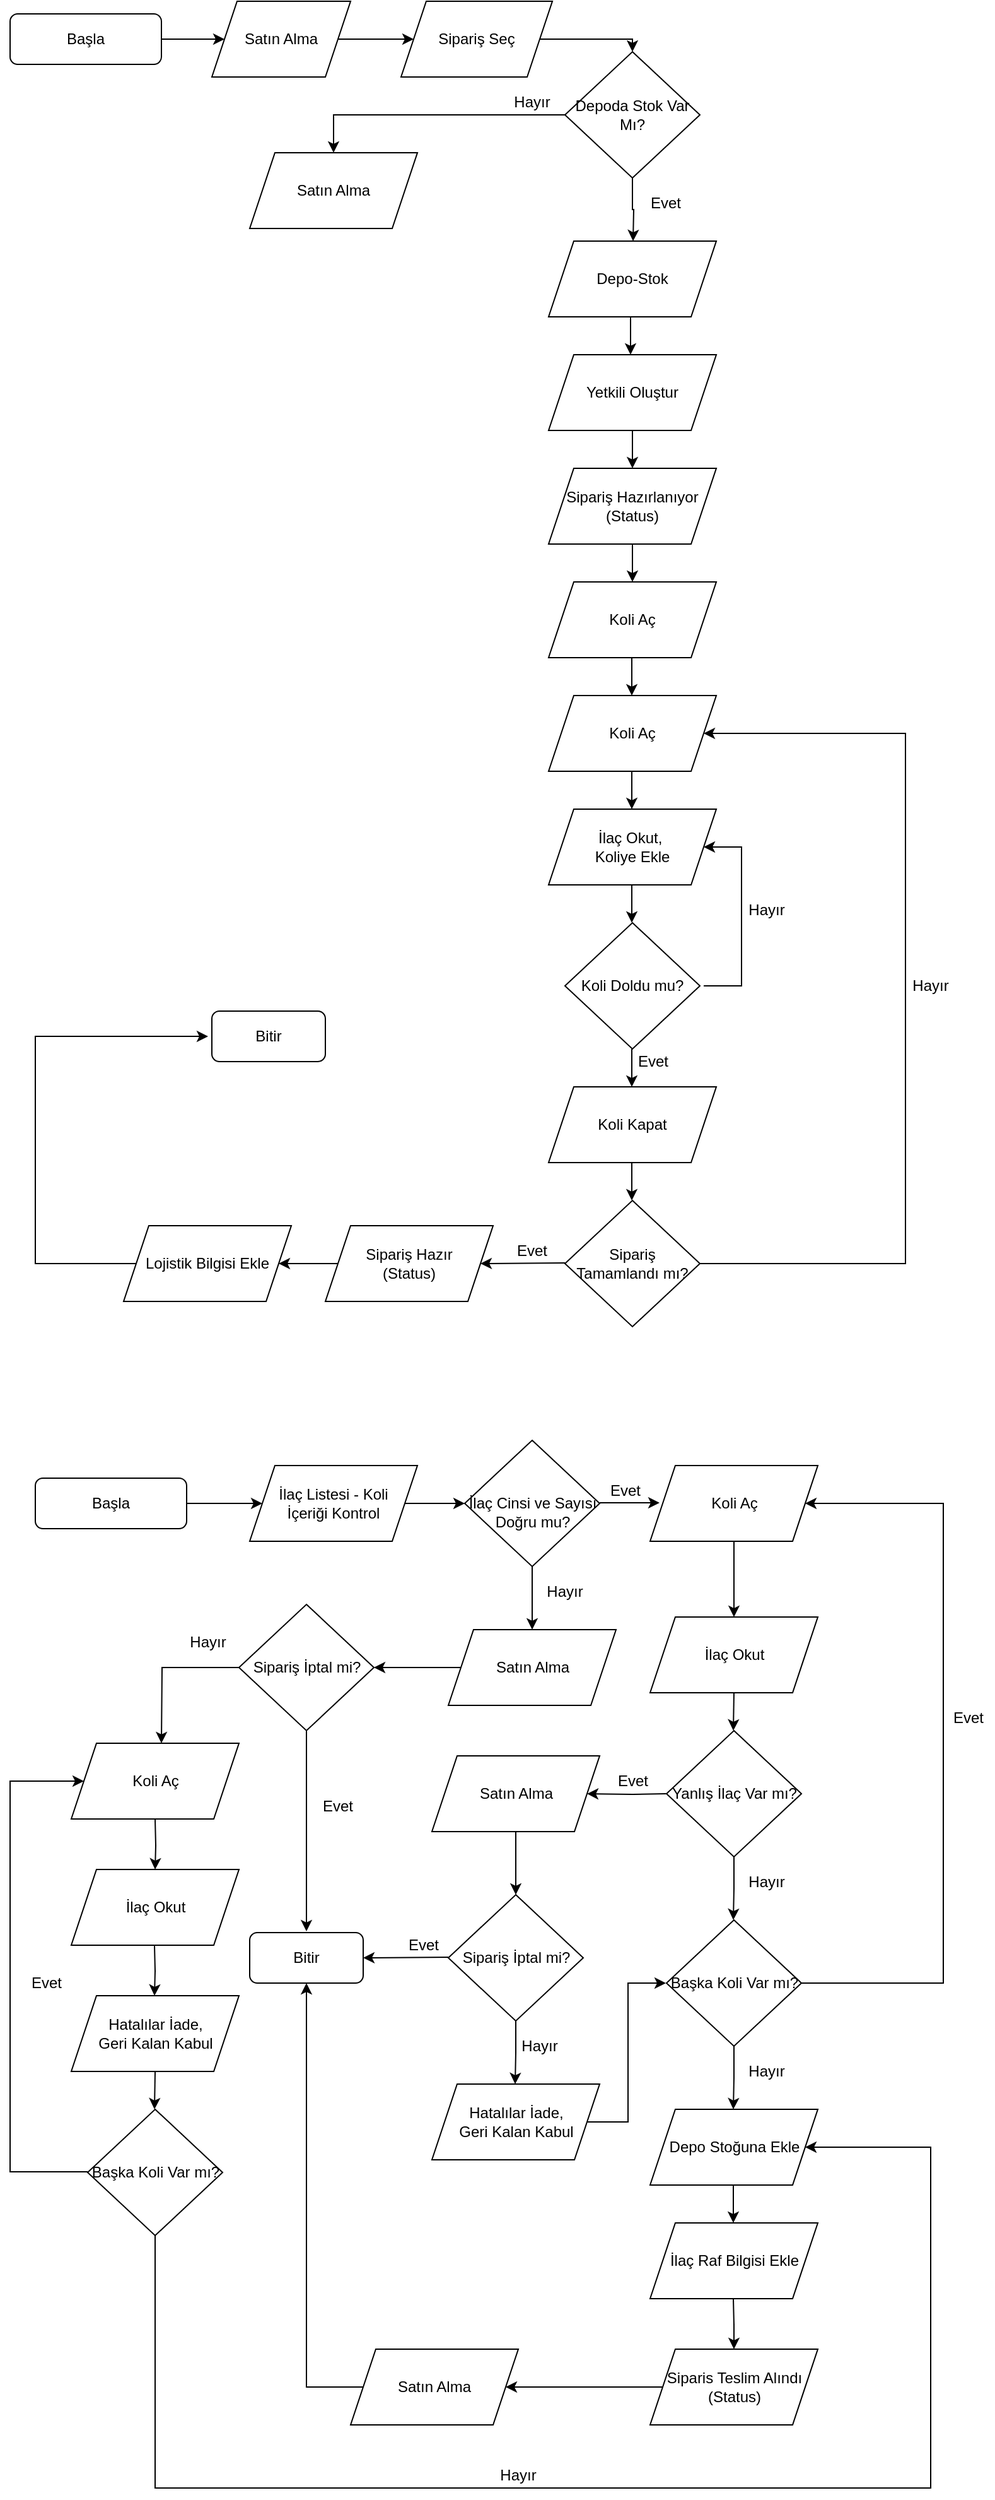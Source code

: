 <mxfile version="13.9.2" type="github">
  <diagram id="C5RBs43oDa-KdzZeNtuy" name="Page-1">
    <mxGraphModel dx="1038" dy="580" grid="1" gridSize="10" guides="1" tooltips="1" connect="1" arrows="1" fold="1" page="1" pageScale="1" pageWidth="827" pageHeight="1169" math="0" shadow="0">
      <root>
        <mxCell id="WIyWlLk6GJQsqaUBKTNV-0" />
        <mxCell id="WIyWlLk6GJQsqaUBKTNV-1" parent="WIyWlLk6GJQsqaUBKTNV-0" />
        <mxCell id="t-u_EsN-zB867bTSoadE-10" style="edgeStyle=orthogonalEdgeStyle;rounded=0;orthogonalLoop=1;jettySize=auto;html=1;entryX=0;entryY=0.5;entryDx=0;entryDy=0;" edge="1" parent="WIyWlLk6GJQsqaUBKTNV-1" target="t-u_EsN-zB867bTSoadE-13">
          <mxGeometry relative="1" as="geometry">
            <Array as="points">
              <mxPoint x="860" y="520" />
              <mxPoint x="860" y="380" />
            </Array>
            <mxPoint x="826.5" y="520" as="sourcePoint" />
          </mxGeometry>
        </mxCell>
        <mxCell id="t-u_EsN-zB867bTSoadE-12" style="edgeStyle=orthogonalEdgeStyle;rounded=0;orthogonalLoop=1;jettySize=auto;html=1;entryX=0.5;entryY=0;entryDx=0;entryDy=0;" edge="1" parent="WIyWlLk6GJQsqaUBKTNV-1" source="t-u_EsN-zB867bTSoadE-13">
          <mxGeometry relative="1" as="geometry">
            <mxPoint x="947" y="490" as="targetPoint" />
          </mxGeometry>
        </mxCell>
        <mxCell id="t-u_EsN-zB867bTSoadE-37" value="Başla" style="rounded=1;whiteSpace=wrap;html=1;fontSize=12;glass=0;strokeWidth=1;shadow=0;" vertex="1" parent="WIyWlLk6GJQsqaUBKTNV-1">
          <mxGeometry x="20" y="30" width="120" height="40" as="geometry" />
        </mxCell>
        <mxCell id="t-u_EsN-zB867bTSoadE-38" style="edgeStyle=orthogonalEdgeStyle;rounded=0;orthogonalLoop=1;jettySize=auto;html=1;exitX=1;exitY=0.5;exitDx=0;exitDy=0;entryX=0;entryY=0.5;entryDx=0;entryDy=0;" edge="1" parent="WIyWlLk6GJQsqaUBKTNV-1" source="t-u_EsN-zB867bTSoadE-37" target="t-u_EsN-zB867bTSoadE-39">
          <mxGeometry relative="1" as="geometry">
            <mxPoint x="170" y="50" as="sourcePoint" />
            <mxPoint x="170" y="60" as="targetPoint" />
            <Array as="points" />
          </mxGeometry>
        </mxCell>
        <mxCell id="t-u_EsN-zB867bTSoadE-39" value="Satın Alma" style="shape=parallelogram;perimeter=parallelogramPerimeter;whiteSpace=wrap;html=1;fixedSize=1;" vertex="1" parent="WIyWlLk6GJQsqaUBKTNV-1">
          <mxGeometry x="180" y="20" width="110" height="60" as="geometry" />
        </mxCell>
        <mxCell id="t-u_EsN-zB867bTSoadE-41" style="edgeStyle=orthogonalEdgeStyle;rounded=0;orthogonalLoop=1;jettySize=auto;html=1;entryX=0;entryY=0.5;entryDx=0;entryDy=0;exitX=1;exitY=0.5;exitDx=0;exitDy=0;" edge="1" parent="WIyWlLk6GJQsqaUBKTNV-1" target="t-u_EsN-zB867bTSoadE-42" source="t-u_EsN-zB867bTSoadE-39">
          <mxGeometry relative="1" as="geometry">
            <mxPoint x="336.5" y="50" as="targetPoint" />
            <mxPoint x="320" y="50" as="sourcePoint" />
          </mxGeometry>
        </mxCell>
        <mxCell id="t-u_EsN-zB867bTSoadE-42" value="Sipariş Seç" style="shape=parallelogram;perimeter=parallelogramPerimeter;whiteSpace=wrap;html=1;fixedSize=1;" vertex="1" parent="WIyWlLk6GJQsqaUBKTNV-1">
          <mxGeometry x="330" y="20" width="120" height="60" as="geometry" />
        </mxCell>
        <mxCell id="t-u_EsN-zB867bTSoadE-43" value="Depoda Stok Var Mı?" style="rhombus;whiteSpace=wrap;html=1;" vertex="1" parent="WIyWlLk6GJQsqaUBKTNV-1">
          <mxGeometry x="460" y="60" width="107" height="100" as="geometry" />
        </mxCell>
        <mxCell id="t-u_EsN-zB867bTSoadE-44" style="edgeStyle=orthogonalEdgeStyle;rounded=0;orthogonalLoop=1;jettySize=auto;html=1;exitX=1;exitY=0.5;exitDx=0;exitDy=0;entryX=0.5;entryY=0;entryDx=0;entryDy=0;" edge="1" parent="WIyWlLk6GJQsqaUBKTNV-1" source="t-u_EsN-zB867bTSoadE-42" target="t-u_EsN-zB867bTSoadE-43">
          <mxGeometry relative="1" as="geometry">
            <mxPoint x="480" y="49.5" as="sourcePoint" />
            <mxPoint x="556" y="49.5" as="targetPoint" />
            <Array as="points">
              <mxPoint x="514" y="50" />
            </Array>
          </mxGeometry>
        </mxCell>
        <mxCell id="t-u_EsN-zB867bTSoadE-45" style="edgeStyle=orthogonalEdgeStyle;rounded=0;orthogonalLoop=1;jettySize=auto;html=1;exitX=0.5;exitY=1;exitDx=0;exitDy=0;" edge="1" parent="WIyWlLk6GJQsqaUBKTNV-1" source="t-u_EsN-zB867bTSoadE-43">
          <mxGeometry relative="1" as="geometry">
            <mxPoint x="510" y="200" as="sourcePoint" />
            <mxPoint x="514" y="210" as="targetPoint" />
          </mxGeometry>
        </mxCell>
        <mxCell id="t-u_EsN-zB867bTSoadE-46" value="Evet" style="text;html=1;strokeColor=none;fillColor=none;align=center;verticalAlign=middle;whiteSpace=wrap;rounded=0;" vertex="1" parent="WIyWlLk6GJQsqaUBKTNV-1">
          <mxGeometry x="520" y="170" width="40" height="20" as="geometry" />
        </mxCell>
        <mxCell id="t-u_EsN-zB867bTSoadE-47" value="Depo-Stok" style="shape=parallelogram;perimeter=parallelogramPerimeter;whiteSpace=wrap;html=1;fixedSize=1;" vertex="1" parent="WIyWlLk6GJQsqaUBKTNV-1">
          <mxGeometry x="447" y="210" width="133" height="60" as="geometry" />
        </mxCell>
        <mxCell id="t-u_EsN-zB867bTSoadE-49" value="Yetkili Oluştur" style="shape=parallelogram;perimeter=parallelogramPerimeter;whiteSpace=wrap;html=1;fixedSize=1;" vertex="1" parent="WIyWlLk6GJQsqaUBKTNV-1">
          <mxGeometry x="447" y="300" width="133" height="60" as="geometry" />
        </mxCell>
        <mxCell id="t-u_EsN-zB867bTSoadE-50" style="edgeStyle=orthogonalEdgeStyle;rounded=0;orthogonalLoop=1;jettySize=auto;html=1;exitX=0.5;exitY=1;exitDx=0;exitDy=0;" edge="1" parent="WIyWlLk6GJQsqaUBKTNV-1" source="t-u_EsN-zB867bTSoadE-47">
          <mxGeometry relative="1" as="geometry">
            <mxPoint x="600" y="290" as="sourcePoint" />
            <mxPoint x="512" y="300" as="targetPoint" />
          </mxGeometry>
        </mxCell>
        <mxCell id="t-u_EsN-zB867bTSoadE-54" style="edgeStyle=orthogonalEdgeStyle;rounded=0;orthogonalLoop=1;jettySize=auto;html=1;entryX=0.5;entryY=0;entryDx=0;entryDy=0;" edge="1" parent="WIyWlLk6GJQsqaUBKTNV-1" target="t-u_EsN-zB867bTSoadE-55">
          <mxGeometry relative="1" as="geometry">
            <mxPoint x="507" y="360" as="sourcePoint" />
          </mxGeometry>
        </mxCell>
        <mxCell id="t-u_EsN-zB867bTSoadE-55" value="Sipariş Hazırlanıyor&lt;br&gt;(Status)" style="shape=parallelogram;perimeter=parallelogramPerimeter;whiteSpace=wrap;html=1;fixedSize=1;" vertex="1" parent="WIyWlLk6GJQsqaUBKTNV-1">
          <mxGeometry x="447" y="390" width="133" height="60" as="geometry" />
        </mxCell>
        <mxCell id="t-u_EsN-zB867bTSoadE-62" value="Koli Aç" style="shape=parallelogram;perimeter=parallelogramPerimeter;whiteSpace=wrap;html=1;fixedSize=1;" vertex="1" parent="WIyWlLk6GJQsqaUBKTNV-1">
          <mxGeometry x="447" y="480" width="133" height="60" as="geometry" />
        </mxCell>
        <mxCell id="t-u_EsN-zB867bTSoadE-63" style="edgeStyle=orthogonalEdgeStyle;rounded=0;orthogonalLoop=1;jettySize=auto;html=1;entryX=0.5;entryY=0;entryDx=0;entryDy=0;exitX=0.5;exitY=1;exitDx=0;exitDy=0;" edge="1" parent="WIyWlLk6GJQsqaUBKTNV-1" source="t-u_EsN-zB867bTSoadE-55" target="t-u_EsN-zB867bTSoadE-62">
          <mxGeometry relative="1" as="geometry">
            <mxPoint x="650" y="420" as="sourcePoint" />
            <mxPoint x="656.5" y="450" as="targetPoint" />
            <Array as="points">
              <mxPoint x="514" y="470" />
            </Array>
          </mxGeometry>
        </mxCell>
        <mxCell id="t-u_EsN-zB867bTSoadE-64" value="Koli Aç" style="shape=parallelogram;perimeter=parallelogramPerimeter;whiteSpace=wrap;html=1;fixedSize=1;" vertex="1" parent="WIyWlLk6GJQsqaUBKTNV-1">
          <mxGeometry x="447" y="570" width="133" height="60" as="geometry" />
        </mxCell>
        <mxCell id="t-u_EsN-zB867bTSoadE-65" style="edgeStyle=orthogonalEdgeStyle;rounded=0;orthogonalLoop=1;jettySize=auto;html=1;entryX=0.5;entryY=0;entryDx=0;entryDy=0;exitX=0.5;exitY=1;exitDx=0;exitDy=0;" edge="1" parent="WIyWlLk6GJQsqaUBKTNV-1">
          <mxGeometry relative="1" as="geometry">
            <mxPoint x="513" y="540" as="sourcePoint" />
            <mxPoint x="513" y="570" as="targetPoint" />
            <Array as="points">
              <mxPoint x="513.5" y="560" />
            </Array>
          </mxGeometry>
        </mxCell>
        <mxCell id="t-u_EsN-zB867bTSoadE-66" value="İlaç Okut,&amp;nbsp;&lt;br&gt;Koliye Ekle" style="shape=parallelogram;perimeter=parallelogramPerimeter;whiteSpace=wrap;html=1;fixedSize=1;" vertex="1" parent="WIyWlLk6GJQsqaUBKTNV-1">
          <mxGeometry x="447" y="660" width="133" height="60" as="geometry" />
        </mxCell>
        <mxCell id="t-u_EsN-zB867bTSoadE-68" value="Koli Doldu mu?" style="rhombus;whiteSpace=wrap;html=1;" vertex="1" parent="WIyWlLk6GJQsqaUBKTNV-1">
          <mxGeometry x="460" y="750" width="107" height="100" as="geometry" />
        </mxCell>
        <mxCell id="t-u_EsN-zB867bTSoadE-69" style="edgeStyle=orthogonalEdgeStyle;rounded=0;orthogonalLoop=1;jettySize=auto;html=1;entryX=0.5;entryY=0;entryDx=0;entryDy=0;exitX=0.5;exitY=1;exitDx=0;exitDy=0;" edge="1" parent="WIyWlLk6GJQsqaUBKTNV-1">
          <mxGeometry relative="1" as="geometry">
            <mxPoint x="513" y="630" as="sourcePoint" />
            <mxPoint x="513" y="660" as="targetPoint" />
            <Array as="points">
              <mxPoint x="513.5" y="650" />
            </Array>
          </mxGeometry>
        </mxCell>
        <mxCell id="t-u_EsN-zB867bTSoadE-70" style="edgeStyle=orthogonalEdgeStyle;rounded=0;orthogonalLoop=1;jettySize=auto;html=1;entryX=0.5;entryY=0;entryDx=0;entryDy=0;exitX=0.5;exitY=1;exitDx=0;exitDy=0;" edge="1" parent="WIyWlLk6GJQsqaUBKTNV-1">
          <mxGeometry relative="1" as="geometry">
            <mxPoint x="513" y="720" as="sourcePoint" />
            <mxPoint x="513" y="750" as="targetPoint" />
            <Array as="points">
              <mxPoint x="513.5" y="740" />
            </Array>
          </mxGeometry>
        </mxCell>
        <mxCell id="t-u_EsN-zB867bTSoadE-71" value="Hayır" style="text;html=1;strokeColor=none;fillColor=none;align=center;verticalAlign=middle;whiteSpace=wrap;rounded=0;" vertex="1" parent="WIyWlLk6GJQsqaUBKTNV-1">
          <mxGeometry x="600" y="730" width="40" height="20" as="geometry" />
        </mxCell>
        <mxCell id="t-u_EsN-zB867bTSoadE-72" style="edgeStyle=orthogonalEdgeStyle;rounded=0;orthogonalLoop=1;jettySize=auto;html=1;entryX=1;entryY=0.5;entryDx=0;entryDy=0;" edge="1" parent="WIyWlLk6GJQsqaUBKTNV-1" target="t-u_EsN-zB867bTSoadE-66">
          <mxGeometry relative="1" as="geometry">
            <mxPoint x="570" y="800" as="sourcePoint" />
            <mxPoint x="660" y="800" as="targetPoint" />
            <Array as="points">
              <mxPoint x="600" y="800" />
              <mxPoint x="600" y="690" />
            </Array>
          </mxGeometry>
        </mxCell>
        <mxCell id="t-u_EsN-zB867bTSoadE-73" style="edgeStyle=orthogonalEdgeStyle;rounded=0;orthogonalLoop=1;jettySize=auto;html=1;entryX=0.5;entryY=0;entryDx=0;entryDy=0;exitX=0.5;exitY=1;exitDx=0;exitDy=0;" edge="1" parent="WIyWlLk6GJQsqaUBKTNV-1">
          <mxGeometry relative="1" as="geometry">
            <mxPoint x="513" y="850" as="sourcePoint" />
            <mxPoint x="513" y="880" as="targetPoint" />
            <Array as="points">
              <mxPoint x="513.5" y="870" />
            </Array>
          </mxGeometry>
        </mxCell>
        <mxCell id="t-u_EsN-zB867bTSoadE-74" value="Evet" style="text;html=1;strokeColor=none;fillColor=none;align=center;verticalAlign=middle;whiteSpace=wrap;rounded=0;" vertex="1" parent="WIyWlLk6GJQsqaUBKTNV-1">
          <mxGeometry x="510" y="850" width="40" height="20" as="geometry" />
        </mxCell>
        <mxCell id="t-u_EsN-zB867bTSoadE-75" value="Koli Kapat" style="shape=parallelogram;perimeter=parallelogramPerimeter;whiteSpace=wrap;html=1;fixedSize=1;" vertex="1" parent="WIyWlLk6GJQsqaUBKTNV-1">
          <mxGeometry x="447" y="880" width="133" height="60" as="geometry" />
        </mxCell>
        <mxCell id="t-u_EsN-zB867bTSoadE-76" value="Sipariş Tamamlandı mı?" style="rhombus;whiteSpace=wrap;html=1;" vertex="1" parent="WIyWlLk6GJQsqaUBKTNV-1">
          <mxGeometry x="460" y="970" width="107" height="100" as="geometry" />
        </mxCell>
        <mxCell id="t-u_EsN-zB867bTSoadE-77" style="edgeStyle=orthogonalEdgeStyle;rounded=0;orthogonalLoop=1;jettySize=auto;html=1;entryX=0.5;entryY=0;entryDx=0;entryDy=0;exitX=0.5;exitY=1;exitDx=0;exitDy=0;" edge="1" parent="WIyWlLk6GJQsqaUBKTNV-1">
          <mxGeometry relative="1" as="geometry">
            <mxPoint x="513" y="940" as="sourcePoint" />
            <mxPoint x="513" y="970" as="targetPoint" />
            <Array as="points">
              <mxPoint x="513.5" y="960" />
            </Array>
          </mxGeometry>
        </mxCell>
        <mxCell id="t-u_EsN-zB867bTSoadE-78" value="Hayır" style="text;html=1;strokeColor=none;fillColor=none;align=center;verticalAlign=middle;whiteSpace=wrap;rounded=0;" vertex="1" parent="WIyWlLk6GJQsqaUBKTNV-1">
          <mxGeometry x="730" y="790" width="40" height="20" as="geometry" />
        </mxCell>
        <mxCell id="t-u_EsN-zB867bTSoadE-79" style="edgeStyle=orthogonalEdgeStyle;rounded=0;orthogonalLoop=1;jettySize=auto;html=1;entryX=1;entryY=0.5;entryDx=0;entryDy=0;exitX=1;exitY=0.5;exitDx=0;exitDy=0;" edge="1" parent="WIyWlLk6GJQsqaUBKTNV-1" source="t-u_EsN-zB867bTSoadE-76" target="t-u_EsN-zB867bTSoadE-64">
          <mxGeometry relative="1" as="geometry">
            <mxPoint x="700" y="1010" as="sourcePoint" />
            <mxPoint x="700" y="900" as="targetPoint" />
            <Array as="points">
              <mxPoint x="730" y="1020" />
              <mxPoint x="730" y="600" />
            </Array>
          </mxGeometry>
        </mxCell>
        <mxCell id="t-u_EsN-zB867bTSoadE-81" value="Evet" style="text;html=1;strokeColor=none;fillColor=none;align=center;verticalAlign=middle;whiteSpace=wrap;rounded=0;" vertex="1" parent="WIyWlLk6GJQsqaUBKTNV-1">
          <mxGeometry x="414" y="1000" width="40" height="20" as="geometry" />
        </mxCell>
        <mxCell id="t-u_EsN-zB867bTSoadE-82" style="edgeStyle=orthogonalEdgeStyle;rounded=0;orthogonalLoop=1;jettySize=auto;html=1;entryX=1;entryY=0.5;entryDx=0;entryDy=0;" edge="1" parent="WIyWlLk6GJQsqaUBKTNV-1" target="t-u_EsN-zB867bTSoadE-84">
          <mxGeometry relative="1" as="geometry">
            <mxPoint x="460" y="1019.5" as="sourcePoint" />
            <mxPoint x="410" y="1019.5" as="targetPoint" />
            <Array as="points" />
          </mxGeometry>
        </mxCell>
        <mxCell id="t-u_EsN-zB867bTSoadE-83" value="Lojistik Bilgisi Ekle" style="shape=parallelogram;perimeter=parallelogramPerimeter;whiteSpace=wrap;html=1;fixedSize=1;" vertex="1" parent="WIyWlLk6GJQsqaUBKTNV-1">
          <mxGeometry x="110" y="990" width="133" height="60" as="geometry" />
        </mxCell>
        <mxCell id="t-u_EsN-zB867bTSoadE-84" value="Sipariş Hazır&lt;br&gt;(Status)" style="shape=parallelogram;perimeter=parallelogramPerimeter;whiteSpace=wrap;html=1;fixedSize=1;" vertex="1" parent="WIyWlLk6GJQsqaUBKTNV-1">
          <mxGeometry x="270" y="990" width="133" height="60" as="geometry" />
        </mxCell>
        <mxCell id="t-u_EsN-zB867bTSoadE-85" style="edgeStyle=orthogonalEdgeStyle;rounded=0;orthogonalLoop=1;jettySize=auto;html=1;entryX=1;entryY=0.5;entryDx=0;entryDy=0;exitX=0;exitY=0.5;exitDx=0;exitDy=0;" edge="1" parent="WIyWlLk6GJQsqaUBKTNV-1" source="t-u_EsN-zB867bTSoadE-84" target="t-u_EsN-zB867bTSoadE-83">
          <mxGeometry relative="1" as="geometry">
            <mxPoint x="260" y="910" as="sourcePoint" />
            <mxPoint x="260" y="940" as="targetPoint" />
            <Array as="points">
              <mxPoint x="270" y="1020" />
              <mxPoint x="270" y="1020" />
            </Array>
          </mxGeometry>
        </mxCell>
        <mxCell id="t-u_EsN-zB867bTSoadE-86" style="edgeStyle=orthogonalEdgeStyle;rounded=0;orthogonalLoop=1;jettySize=auto;html=1;exitX=0;exitY=0.5;exitDx=0;exitDy=0;" edge="1" parent="WIyWlLk6GJQsqaUBKTNV-1" source="t-u_EsN-zB867bTSoadE-83">
          <mxGeometry relative="1" as="geometry">
            <mxPoint x="120" y="970" as="sourcePoint" />
            <mxPoint x="177" y="840" as="targetPoint" />
            <Array as="points">
              <mxPoint x="40" y="1020" />
              <mxPoint x="40" y="840" />
              <mxPoint x="110" y="840" />
            </Array>
          </mxGeometry>
        </mxCell>
        <mxCell id="t-u_EsN-zB867bTSoadE-87" style="edgeStyle=orthogonalEdgeStyle;rounded=0;orthogonalLoop=1;jettySize=auto;html=1;exitX=0;exitY=0.5;exitDx=0;exitDy=0;entryX=0.5;entryY=0;entryDx=0;entryDy=0;" edge="1" parent="WIyWlLk6GJQsqaUBKTNV-1" source="t-u_EsN-zB867bTSoadE-43" target="t-u_EsN-zB867bTSoadE-89">
          <mxGeometry relative="1" as="geometry">
            <mxPoint x="311.5" y="180" as="sourcePoint" />
            <mxPoint x="270" y="180" as="targetPoint" />
            <Array as="points">
              <mxPoint x="277" y="110" />
            </Array>
          </mxGeometry>
        </mxCell>
        <mxCell id="t-u_EsN-zB867bTSoadE-88" value="Hayır" style="text;html=1;strokeColor=none;fillColor=none;align=center;verticalAlign=middle;whiteSpace=wrap;rounded=0;" vertex="1" parent="WIyWlLk6GJQsqaUBKTNV-1">
          <mxGeometry x="414" y="90" width="40" height="20" as="geometry" />
        </mxCell>
        <mxCell id="t-u_EsN-zB867bTSoadE-89" value="Satın Alma" style="shape=parallelogram;perimeter=parallelogramPerimeter;whiteSpace=wrap;html=1;fixedSize=1;" vertex="1" parent="WIyWlLk6GJQsqaUBKTNV-1">
          <mxGeometry x="210" y="140" width="133" height="60" as="geometry" />
        </mxCell>
        <mxCell id="t-u_EsN-zB867bTSoadE-125" value="Bitir" style="rounded=1;whiteSpace=wrap;html=1;fontSize=12;glass=0;strokeWidth=1;shadow=0;" vertex="1" parent="WIyWlLk6GJQsqaUBKTNV-1">
          <mxGeometry x="180" y="820" width="90" height="40" as="geometry" />
        </mxCell>
        <mxCell id="t-u_EsN-zB867bTSoadE-126" value="Başla" style="rounded=1;whiteSpace=wrap;html=1;fontSize=12;glass=0;strokeWidth=1;shadow=0;" vertex="1" parent="WIyWlLk6GJQsqaUBKTNV-1">
          <mxGeometry x="40" y="1190" width="120" height="40" as="geometry" />
        </mxCell>
        <mxCell id="t-u_EsN-zB867bTSoadE-127" style="edgeStyle=orthogonalEdgeStyle;rounded=0;orthogonalLoop=1;jettySize=auto;html=1;exitX=1;exitY=0.5;exitDx=0;exitDy=0;entryX=0;entryY=0.5;entryDx=0;entryDy=0;" edge="1" parent="WIyWlLk6GJQsqaUBKTNV-1" source="t-u_EsN-zB867bTSoadE-126" target="t-u_EsN-zB867bTSoadE-128">
          <mxGeometry relative="1" as="geometry">
            <mxPoint x="160" y="1179.5" as="sourcePoint" />
            <mxPoint x="210" y="1179.5" as="targetPoint" />
            <Array as="points">
              <mxPoint x="220" y="1210" />
              <mxPoint x="220" y="1210" />
            </Array>
          </mxGeometry>
        </mxCell>
        <mxCell id="t-u_EsN-zB867bTSoadE-128" value="İlaç Listesi - Koli &lt;br&gt;İçeriği Kontrol" style="shape=parallelogram;perimeter=parallelogramPerimeter;whiteSpace=wrap;html=1;fixedSize=1;" vertex="1" parent="WIyWlLk6GJQsqaUBKTNV-1">
          <mxGeometry x="210" y="1180" width="133" height="60" as="geometry" />
        </mxCell>
        <mxCell id="t-u_EsN-zB867bTSoadE-129" style="edgeStyle=orthogonalEdgeStyle;rounded=0;orthogonalLoop=1;jettySize=auto;html=1;exitX=1;exitY=0.5;exitDx=0;exitDy=0;entryX=0;entryY=0.5;entryDx=0;entryDy=0;" edge="1" parent="WIyWlLk6GJQsqaUBKTNV-1" source="t-u_EsN-zB867bTSoadE-128" target="t-u_EsN-zB867bTSoadE-131">
          <mxGeometry relative="1" as="geometry">
            <mxPoint x="360" y="1209.5" as="sourcePoint" />
            <mxPoint x="387" y="1210" as="targetPoint" />
            <Array as="points" />
          </mxGeometry>
        </mxCell>
        <mxCell id="t-u_EsN-zB867bTSoadE-131" value="&lt;font style=&quot;font-size: 12px&quot;&gt;&lt;br&gt;İlaç Cinsi ve Sayısı Doğru mu?&lt;/font&gt;" style="rhombus;whiteSpace=wrap;html=1;" vertex="1" parent="WIyWlLk6GJQsqaUBKTNV-1">
          <mxGeometry x="380.5" y="1160" width="107" height="100" as="geometry" />
        </mxCell>
        <mxCell id="t-u_EsN-zB867bTSoadE-132" style="edgeStyle=orthogonalEdgeStyle;rounded=0;orthogonalLoop=1;jettySize=auto;html=1;exitX=1;exitY=0.5;exitDx=0;exitDy=0;entryX=0;entryY=0.5;entryDx=0;entryDy=0;" edge="1" parent="WIyWlLk6GJQsqaUBKTNV-1">
          <mxGeometry relative="1" as="geometry">
            <mxPoint x="487.5" y="1209.5" as="sourcePoint" />
            <mxPoint x="535" y="1209.5" as="targetPoint" />
            <Array as="points" />
          </mxGeometry>
        </mxCell>
        <mxCell id="t-u_EsN-zB867bTSoadE-134" value="Evet" style="text;html=1;strokeColor=none;fillColor=none;align=center;verticalAlign=middle;whiteSpace=wrap;rounded=0;" vertex="1" parent="WIyWlLk6GJQsqaUBKTNV-1">
          <mxGeometry x="487.5" y="1190" width="40" height="20" as="geometry" />
        </mxCell>
        <mxCell id="t-u_EsN-zB867bTSoadE-137" value="Koli Aç" style="shape=parallelogram;perimeter=parallelogramPerimeter;whiteSpace=wrap;html=1;fixedSize=1;" vertex="1" parent="WIyWlLk6GJQsqaUBKTNV-1">
          <mxGeometry x="527.5" y="1180" width="133" height="60" as="geometry" />
        </mxCell>
        <mxCell id="t-u_EsN-zB867bTSoadE-141" style="edgeStyle=orthogonalEdgeStyle;rounded=0;orthogonalLoop=1;jettySize=auto;html=1;exitX=0.5;exitY=1;exitDx=0;exitDy=0;entryX=0.5;entryY=0;entryDx=0;entryDy=0;" edge="1" parent="WIyWlLk6GJQsqaUBKTNV-1" source="t-u_EsN-zB867bTSoadE-137" target="t-u_EsN-zB867bTSoadE-142">
          <mxGeometry relative="1" as="geometry">
            <mxPoint x="592.5" y="1340" as="sourcePoint" />
            <mxPoint x="594" y="1280" as="targetPoint" />
            <Array as="points" />
          </mxGeometry>
        </mxCell>
        <mxCell id="t-u_EsN-zB867bTSoadE-142" value="İlaç Okut" style="shape=parallelogram;perimeter=parallelogramPerimeter;whiteSpace=wrap;html=1;fixedSize=1;" vertex="1" parent="WIyWlLk6GJQsqaUBKTNV-1">
          <mxGeometry x="527.5" y="1300" width="133" height="60" as="geometry" />
        </mxCell>
        <mxCell id="t-u_EsN-zB867bTSoadE-144" value="Yanlış İlaç Var mı?" style="rhombus;whiteSpace=wrap;html=1;" vertex="1" parent="WIyWlLk6GJQsqaUBKTNV-1">
          <mxGeometry x="540.5" y="1390" width="107" height="100" as="geometry" />
        </mxCell>
        <mxCell id="t-u_EsN-zB867bTSoadE-145" style="edgeStyle=orthogonalEdgeStyle;rounded=0;orthogonalLoop=1;jettySize=auto;html=1;exitX=0.5;exitY=1;exitDx=0;exitDy=0;" edge="1" parent="WIyWlLk6GJQsqaUBKTNV-1" source="t-u_EsN-zB867bTSoadE-142">
          <mxGeometry relative="1" as="geometry">
            <mxPoint x="593.5" y="1350" as="sourcePoint" />
            <mxPoint x="593.5" y="1390" as="targetPoint" />
            <Array as="points" />
          </mxGeometry>
        </mxCell>
        <mxCell id="t-u_EsN-zB867bTSoadE-146" value="Başka Koli Var mı?" style="rhombus;whiteSpace=wrap;html=1;" vertex="1" parent="WIyWlLk6GJQsqaUBKTNV-1">
          <mxGeometry x="540.5" y="1540" width="107" height="100" as="geometry" />
        </mxCell>
        <mxCell id="t-u_EsN-zB867bTSoadE-147" style="edgeStyle=orthogonalEdgeStyle;rounded=0;orthogonalLoop=1;jettySize=auto;html=1;exitX=0.5;exitY=1;exitDx=0;exitDy=0;" edge="1" parent="WIyWlLk6GJQsqaUBKTNV-1">
          <mxGeometry relative="1" as="geometry">
            <mxPoint x="594" y="1490" as="sourcePoint" />
            <mxPoint x="593.5" y="1540" as="targetPoint" />
            <Array as="points">
              <mxPoint x="594" y="1515" />
            </Array>
          </mxGeometry>
        </mxCell>
        <mxCell id="t-u_EsN-zB867bTSoadE-148" value="Hayır" style="text;html=1;strokeColor=none;fillColor=none;align=center;verticalAlign=middle;whiteSpace=wrap;rounded=0;" vertex="1" parent="WIyWlLk6GJQsqaUBKTNV-1">
          <mxGeometry x="600" y="1500" width="40" height="20" as="geometry" />
        </mxCell>
        <mxCell id="t-u_EsN-zB867bTSoadE-149" style="edgeStyle=orthogonalEdgeStyle;rounded=0;orthogonalLoop=1;jettySize=auto;html=1;exitX=1;exitY=0.5;exitDx=0;exitDy=0;entryX=1;entryY=0.5;entryDx=0;entryDy=0;" edge="1" parent="WIyWlLk6GJQsqaUBKTNV-1" source="t-u_EsN-zB867bTSoadE-146" target="t-u_EsN-zB867bTSoadE-137">
          <mxGeometry relative="1" as="geometry">
            <mxPoint x="690" y="1589.5" as="sourcePoint" />
            <mxPoint x="720" y="1210" as="targetPoint" />
            <Array as="points">
              <mxPoint x="760" y="1590" />
              <mxPoint x="760" y="1210" />
            </Array>
          </mxGeometry>
        </mxCell>
        <mxCell id="t-u_EsN-zB867bTSoadE-150" value="Evet" style="text;html=1;strokeColor=none;fillColor=none;align=center;verticalAlign=middle;whiteSpace=wrap;rounded=0;" vertex="1" parent="WIyWlLk6GJQsqaUBKTNV-1">
          <mxGeometry x="760" y="1370" width="40" height="20" as="geometry" />
        </mxCell>
        <mxCell id="t-u_EsN-zB867bTSoadE-154" value="Hayır" style="text;html=1;strokeColor=none;fillColor=none;align=center;verticalAlign=middle;whiteSpace=wrap;rounded=0;" vertex="1" parent="WIyWlLk6GJQsqaUBKTNV-1">
          <mxGeometry x="600" y="1650" width="40" height="20" as="geometry" />
        </mxCell>
        <mxCell id="t-u_EsN-zB867bTSoadE-155" style="edgeStyle=orthogonalEdgeStyle;rounded=0;orthogonalLoop=1;jettySize=auto;html=1;exitX=0.5;exitY=1;exitDx=0;exitDy=0;" edge="1" parent="WIyWlLk6GJQsqaUBKTNV-1">
          <mxGeometry relative="1" as="geometry">
            <mxPoint x="594" y="1640" as="sourcePoint" />
            <mxPoint x="593.5" y="1690" as="targetPoint" />
            <Array as="points">
              <mxPoint x="594" y="1665" />
            </Array>
          </mxGeometry>
        </mxCell>
        <mxCell id="t-u_EsN-zB867bTSoadE-157" value="Depo Stoğuna Ekle" style="shape=parallelogram;perimeter=parallelogramPerimeter;whiteSpace=wrap;html=1;fixedSize=1;" vertex="1" parent="WIyWlLk6GJQsqaUBKTNV-1">
          <mxGeometry x="527.5" y="1690" width="133" height="60" as="geometry" />
        </mxCell>
        <mxCell id="t-u_EsN-zB867bTSoadE-158" value="İlaç Raf Bilgisi Ekle" style="shape=parallelogram;perimeter=parallelogramPerimeter;whiteSpace=wrap;html=1;fixedSize=1;" vertex="1" parent="WIyWlLk6GJQsqaUBKTNV-1">
          <mxGeometry x="527.5" y="1780" width="133" height="60" as="geometry" />
        </mxCell>
        <mxCell id="t-u_EsN-zB867bTSoadE-159" style="edgeStyle=orthogonalEdgeStyle;rounded=0;orthogonalLoop=1;jettySize=auto;html=1;" edge="1" parent="WIyWlLk6GJQsqaUBKTNV-1">
          <mxGeometry relative="1" as="geometry">
            <mxPoint x="593.5" y="1750" as="sourcePoint" />
            <mxPoint x="593.5" y="1780" as="targetPoint" />
            <Array as="points">
              <mxPoint x="594" y="1755" />
            </Array>
          </mxGeometry>
        </mxCell>
        <mxCell id="t-u_EsN-zB867bTSoadE-160" value="Siparis Teslim Alındı&lt;br&gt;(Status)" style="shape=parallelogram;perimeter=parallelogramPerimeter;whiteSpace=wrap;html=1;fixedSize=1;" vertex="1" parent="WIyWlLk6GJQsqaUBKTNV-1">
          <mxGeometry x="527.5" y="1880" width="133" height="60" as="geometry" />
        </mxCell>
        <mxCell id="t-u_EsN-zB867bTSoadE-161" style="edgeStyle=orthogonalEdgeStyle;rounded=0;orthogonalLoop=1;jettySize=auto;html=1;entryX=0.5;entryY=0;entryDx=0;entryDy=0;" edge="1" parent="WIyWlLk6GJQsqaUBKTNV-1" target="t-u_EsN-zB867bTSoadE-160">
          <mxGeometry relative="1" as="geometry">
            <mxPoint x="593.5" y="1840" as="sourcePoint" />
            <mxPoint x="593.5" y="1870" as="targetPoint" />
            <Array as="points" />
          </mxGeometry>
        </mxCell>
        <mxCell id="t-u_EsN-zB867bTSoadE-162" value="Satın Alma" style="shape=parallelogram;perimeter=parallelogramPerimeter;whiteSpace=wrap;html=1;fixedSize=1;" vertex="1" parent="WIyWlLk6GJQsqaUBKTNV-1">
          <mxGeometry x="290" y="1880" width="133" height="60" as="geometry" />
        </mxCell>
        <mxCell id="t-u_EsN-zB867bTSoadE-163" style="edgeStyle=orthogonalEdgeStyle;rounded=0;orthogonalLoop=1;jettySize=auto;html=1;exitX=0;exitY=0.5;exitDx=0;exitDy=0;entryX=1;entryY=0.5;entryDx=0;entryDy=0;" edge="1" parent="WIyWlLk6GJQsqaUBKTNV-1" source="t-u_EsN-zB867bTSoadE-160" target="t-u_EsN-zB867bTSoadE-162">
          <mxGeometry relative="1" as="geometry">
            <mxPoint x="366" y="1754" as="sourcePoint" />
            <mxPoint x="413.5" y="1754" as="targetPoint" />
            <Array as="points" />
          </mxGeometry>
        </mxCell>
        <mxCell id="t-u_EsN-zB867bTSoadE-165" style="edgeStyle=orthogonalEdgeStyle;rounded=0;orthogonalLoop=1;jettySize=auto;html=1;exitX=0;exitY=0.5;exitDx=0;exitDy=0;entryX=0.5;entryY=1;entryDx=0;entryDy=0;" edge="1" parent="WIyWlLk6GJQsqaUBKTNV-1" source="t-u_EsN-zB867bTSoadE-162" target="t-u_EsN-zB867bTSoadE-182">
          <mxGeometry relative="1" as="geometry">
            <mxPoint x="324.5" y="1909.5" as="sourcePoint" />
            <mxPoint x="200" y="1909.5" as="targetPoint" />
            <Array as="points">
              <mxPoint x="255" y="1910" />
            </Array>
          </mxGeometry>
        </mxCell>
        <mxCell id="t-u_EsN-zB867bTSoadE-166" style="edgeStyle=orthogonalEdgeStyle;rounded=0;orthogonalLoop=1;jettySize=auto;html=1;entryX=1;entryY=0.5;entryDx=0;entryDy=0;" edge="1" parent="WIyWlLk6GJQsqaUBKTNV-1" target="t-u_EsN-zB867bTSoadE-169">
          <mxGeometry relative="1" as="geometry">
            <mxPoint x="540" y="1440" as="sourcePoint" />
            <mxPoint x="480" y="1440" as="targetPoint" />
            <Array as="points" />
          </mxGeometry>
        </mxCell>
        <mxCell id="t-u_EsN-zB867bTSoadE-167" value="Evet" style="text;html=1;strokeColor=none;fillColor=none;align=center;verticalAlign=middle;whiteSpace=wrap;rounded=0;" vertex="1" parent="WIyWlLk6GJQsqaUBKTNV-1">
          <mxGeometry x="493.5" y="1420" width="40" height="20" as="geometry" />
        </mxCell>
        <mxCell id="t-u_EsN-zB867bTSoadE-169" value="Satın Alma" style="shape=parallelogram;perimeter=parallelogramPerimeter;whiteSpace=wrap;html=1;fixedSize=1;" vertex="1" parent="WIyWlLk6GJQsqaUBKTNV-1">
          <mxGeometry x="354.5" y="1410" width="133" height="60" as="geometry" />
        </mxCell>
        <mxCell id="t-u_EsN-zB867bTSoadE-170" value="Sipariş İptal mi?" style="rhombus;whiteSpace=wrap;html=1;" vertex="1" parent="WIyWlLk6GJQsqaUBKTNV-1">
          <mxGeometry x="367.5" y="1520" width="107" height="100" as="geometry" />
        </mxCell>
        <mxCell id="t-u_EsN-zB867bTSoadE-174" style="edgeStyle=orthogonalEdgeStyle;rounded=0;orthogonalLoop=1;jettySize=auto;html=1;exitX=0.5;exitY=1;exitDx=0;exitDy=0;" edge="1" parent="WIyWlLk6GJQsqaUBKTNV-1">
          <mxGeometry relative="1" as="geometry">
            <mxPoint x="460" y="1280" as="sourcePoint" />
            <mxPoint x="460" y="1280" as="targetPoint" />
          </mxGeometry>
        </mxCell>
        <mxCell id="t-u_EsN-zB867bTSoadE-177" style="edgeStyle=orthogonalEdgeStyle;rounded=0;orthogonalLoop=1;jettySize=auto;html=1;exitX=0.5;exitY=1;exitDx=0;exitDy=0;entryX=0.5;entryY=0;entryDx=0;entryDy=0;" edge="1" parent="WIyWlLk6GJQsqaUBKTNV-1" source="t-u_EsN-zB867bTSoadE-169" target="t-u_EsN-zB867bTSoadE-170">
          <mxGeometry relative="1" as="geometry">
            <mxPoint x="289" y="1490" as="sourcePoint" />
            <mxPoint x="289" y="1530" as="targetPoint" />
            <Array as="points" />
          </mxGeometry>
        </mxCell>
        <mxCell id="t-u_EsN-zB867bTSoadE-178" style="edgeStyle=orthogonalEdgeStyle;rounded=0;orthogonalLoop=1;jettySize=auto;html=1;entryX=1;entryY=0.5;entryDx=0;entryDy=0;" edge="1" parent="WIyWlLk6GJQsqaUBKTNV-1" target="t-u_EsN-zB867bTSoadE-182">
          <mxGeometry relative="1" as="geometry">
            <mxPoint x="367.75" y="1569.5" as="sourcePoint" />
            <mxPoint x="305.25" y="1569.5" as="targetPoint" />
            <Array as="points" />
          </mxGeometry>
        </mxCell>
        <mxCell id="t-u_EsN-zB867bTSoadE-179" value="Evet" style="text;html=1;strokeColor=none;fillColor=none;align=center;verticalAlign=middle;whiteSpace=wrap;rounded=0;" vertex="1" parent="WIyWlLk6GJQsqaUBKTNV-1">
          <mxGeometry x="327.5" y="1550" width="40" height="20" as="geometry" />
        </mxCell>
        <mxCell id="t-u_EsN-zB867bTSoadE-182" value="Bitir" style="rounded=1;whiteSpace=wrap;html=1;fontSize=12;glass=0;strokeWidth=1;shadow=0;" vertex="1" parent="WIyWlLk6GJQsqaUBKTNV-1">
          <mxGeometry x="210" y="1550" width="90" height="40" as="geometry" />
        </mxCell>
        <mxCell id="t-u_EsN-zB867bTSoadE-183" style="edgeStyle=orthogonalEdgeStyle;rounded=0;orthogonalLoop=1;jettySize=auto;html=1;exitX=0.5;exitY=1;exitDx=0;exitDy=0;" edge="1" parent="WIyWlLk6GJQsqaUBKTNV-1">
          <mxGeometry relative="1" as="geometry">
            <mxPoint x="421" y="1620" as="sourcePoint" />
            <mxPoint x="420.5" y="1670" as="targetPoint" />
            <Array as="points">
              <mxPoint x="421" y="1645" />
            </Array>
          </mxGeometry>
        </mxCell>
        <mxCell id="t-u_EsN-zB867bTSoadE-184" value="Hayır" style="text;html=1;strokeColor=none;fillColor=none;align=center;verticalAlign=middle;whiteSpace=wrap;rounded=0;" vertex="1" parent="WIyWlLk6GJQsqaUBKTNV-1">
          <mxGeometry x="420" y="1630" width="40" height="20" as="geometry" />
        </mxCell>
        <mxCell id="t-u_EsN-zB867bTSoadE-185" value="Hatalılar İade,&lt;br&gt;Geri Kalan Kabul&lt;br&gt;" style="shape=parallelogram;perimeter=parallelogramPerimeter;whiteSpace=wrap;html=1;fixedSize=1;" vertex="1" parent="WIyWlLk6GJQsqaUBKTNV-1">
          <mxGeometry x="354.5" y="1670" width="133" height="60" as="geometry" />
        </mxCell>
        <mxCell id="t-u_EsN-zB867bTSoadE-186" style="edgeStyle=orthogonalEdgeStyle;rounded=0;orthogonalLoop=1;jettySize=auto;html=1;exitX=1;exitY=0.5;exitDx=0;exitDy=0;" edge="1" parent="WIyWlLk6GJQsqaUBKTNV-1" source="t-u_EsN-zB867bTSoadE-185">
          <mxGeometry relative="1" as="geometry">
            <mxPoint x="480" y="1649" as="sourcePoint" />
            <mxPoint x="540" y="1590" as="targetPoint" />
            <Array as="points">
              <mxPoint x="510" y="1700" />
              <mxPoint x="510" y="1590" />
            </Array>
          </mxGeometry>
        </mxCell>
        <mxCell id="t-u_EsN-zB867bTSoadE-187" value="Satın Alma" style="shape=parallelogram;perimeter=parallelogramPerimeter;whiteSpace=wrap;html=1;fixedSize=1;" vertex="1" parent="WIyWlLk6GJQsqaUBKTNV-1">
          <mxGeometry x="367.5" y="1310" width="133" height="60" as="geometry" />
        </mxCell>
        <mxCell id="t-u_EsN-zB867bTSoadE-188" style="edgeStyle=orthogonalEdgeStyle;rounded=0;orthogonalLoop=1;jettySize=auto;html=1;exitX=0.5;exitY=1;exitDx=0;exitDy=0;entryX=0.5;entryY=0;entryDx=0;entryDy=0;" edge="1" parent="WIyWlLk6GJQsqaUBKTNV-1" source="t-u_EsN-zB867bTSoadE-131" target="t-u_EsN-zB867bTSoadE-187">
          <mxGeometry relative="1" as="geometry">
            <mxPoint x="510" y="1270" as="sourcePoint" />
            <mxPoint x="510" y="1310" as="targetPoint" />
            <Array as="points" />
          </mxGeometry>
        </mxCell>
        <mxCell id="t-u_EsN-zB867bTSoadE-189" value="Sipariş İptal mi?" style="rhombus;whiteSpace=wrap;html=1;" vertex="1" parent="WIyWlLk6GJQsqaUBKTNV-1">
          <mxGeometry x="201.5" y="1290" width="107" height="100" as="geometry" />
        </mxCell>
        <mxCell id="t-u_EsN-zB867bTSoadE-190" style="edgeStyle=orthogonalEdgeStyle;rounded=0;orthogonalLoop=1;jettySize=auto;html=1;exitX=0;exitY=0.5;exitDx=0;exitDy=0;entryX=1;entryY=0.5;entryDx=0;entryDy=0;" edge="1" parent="WIyWlLk6GJQsqaUBKTNV-1" source="t-u_EsN-zB867bTSoadE-187" target="t-u_EsN-zB867bTSoadE-189">
          <mxGeometry relative="1" as="geometry">
            <mxPoint x="297.25" y="1730" as="sourcePoint" />
            <mxPoint x="172.75" y="1730" as="targetPoint" />
            <Array as="points" />
          </mxGeometry>
        </mxCell>
        <mxCell id="t-u_EsN-zB867bTSoadE-192" style="edgeStyle=orthogonalEdgeStyle;rounded=0;orthogonalLoop=1;jettySize=auto;html=1;exitX=0.5;exitY=1;exitDx=0;exitDy=0;" edge="1" parent="WIyWlLk6GJQsqaUBKTNV-1" source="t-u_EsN-zB867bTSoadE-189">
          <mxGeometry relative="1" as="geometry">
            <mxPoint x="264" y="1390" as="sourcePoint" />
            <mxPoint x="255" y="1549" as="targetPoint" />
            <Array as="points">
              <mxPoint x="255" y="1549" />
            </Array>
          </mxGeometry>
        </mxCell>
        <mxCell id="t-u_EsN-zB867bTSoadE-193" value="Evet" style="text;html=1;strokeColor=none;fillColor=none;align=center;verticalAlign=middle;whiteSpace=wrap;rounded=0;" vertex="1" parent="WIyWlLk6GJQsqaUBKTNV-1">
          <mxGeometry x="260" y="1440" width="40" height="20" as="geometry" />
        </mxCell>
        <mxCell id="t-u_EsN-zB867bTSoadE-194" style="edgeStyle=orthogonalEdgeStyle;rounded=0;orthogonalLoop=1;jettySize=auto;html=1;exitX=0;exitY=0.5;exitDx=0;exitDy=0;" edge="1" parent="WIyWlLk6GJQsqaUBKTNV-1" source="t-u_EsN-zB867bTSoadE-189">
          <mxGeometry relative="1" as="geometry">
            <mxPoint x="210" y="1319.5" as="sourcePoint" />
            <mxPoint x="140" y="1400" as="targetPoint" />
            <Array as="points" />
          </mxGeometry>
        </mxCell>
        <mxCell id="t-u_EsN-zB867bTSoadE-195" value="Hayır" style="text;html=1;strokeColor=none;fillColor=none;align=center;verticalAlign=middle;whiteSpace=wrap;rounded=0;" vertex="1" parent="WIyWlLk6GJQsqaUBKTNV-1">
          <mxGeometry x="156.5" y="1310" width="40" height="20" as="geometry" />
        </mxCell>
        <mxCell id="t-u_EsN-zB867bTSoadE-196" value="Hayır" style="text;html=1;strokeColor=none;fillColor=none;align=center;verticalAlign=middle;whiteSpace=wrap;rounded=0;" vertex="1" parent="WIyWlLk6GJQsqaUBKTNV-1">
          <mxGeometry x="440" y="1270" width="40" height="20" as="geometry" />
        </mxCell>
        <mxCell id="t-u_EsN-zB867bTSoadE-197" value="Koli Aç" style="shape=parallelogram;perimeter=parallelogramPerimeter;whiteSpace=wrap;html=1;fixedSize=1;" vertex="1" parent="WIyWlLk6GJQsqaUBKTNV-1">
          <mxGeometry x="68.5" y="1400" width="133" height="60" as="geometry" />
        </mxCell>
        <mxCell id="t-u_EsN-zB867bTSoadE-198" value="İlaç Okut" style="shape=parallelogram;perimeter=parallelogramPerimeter;whiteSpace=wrap;html=1;fixedSize=1;" vertex="1" parent="WIyWlLk6GJQsqaUBKTNV-1">
          <mxGeometry x="68.5" y="1500" width="133" height="60" as="geometry" />
        </mxCell>
        <mxCell id="t-u_EsN-zB867bTSoadE-199" value="Hatalılar İade,&lt;br&gt;Geri Kalan Kabul&lt;br&gt;" style="shape=parallelogram;perimeter=parallelogramPerimeter;whiteSpace=wrap;html=1;fixedSize=1;" vertex="1" parent="WIyWlLk6GJQsqaUBKTNV-1">
          <mxGeometry x="68.5" y="1600" width="133" height="60" as="geometry" />
        </mxCell>
        <mxCell id="t-u_EsN-zB867bTSoadE-200" value="Başka Koli Var mı?" style="rhombus;whiteSpace=wrap;html=1;" vertex="1" parent="WIyWlLk6GJQsqaUBKTNV-1">
          <mxGeometry x="81.5" y="1690" width="107" height="100" as="geometry" />
        </mxCell>
        <mxCell id="t-u_EsN-zB867bTSoadE-201" style="edgeStyle=orthogonalEdgeStyle;rounded=0;orthogonalLoop=1;jettySize=auto;html=1;exitX=0.5;exitY=1;exitDx=0;exitDy=0;entryX=0.5;entryY=0;entryDx=0;entryDy=0;" edge="1" parent="WIyWlLk6GJQsqaUBKTNV-1" target="t-u_EsN-zB867bTSoadE-198">
          <mxGeometry relative="1" as="geometry">
            <mxPoint x="135" y="1460" as="sourcePoint" />
            <mxPoint x="134.5" y="1490" as="targetPoint" />
            <Array as="points" />
          </mxGeometry>
        </mxCell>
        <mxCell id="t-u_EsN-zB867bTSoadE-202" style="edgeStyle=orthogonalEdgeStyle;rounded=0;orthogonalLoop=1;jettySize=auto;html=1;exitX=0.5;exitY=1;exitDx=0;exitDy=0;entryX=0.5;entryY=0;entryDx=0;entryDy=0;" edge="1" parent="WIyWlLk6GJQsqaUBKTNV-1">
          <mxGeometry relative="1" as="geometry">
            <mxPoint x="134.5" y="1560" as="sourcePoint" />
            <mxPoint x="134.5" y="1600" as="targetPoint" />
            <Array as="points" />
          </mxGeometry>
        </mxCell>
        <mxCell id="t-u_EsN-zB867bTSoadE-203" style="edgeStyle=orthogonalEdgeStyle;rounded=0;orthogonalLoop=1;jettySize=auto;html=1;exitX=0.5;exitY=1;exitDx=0;exitDy=0;" edge="1" parent="WIyWlLk6GJQsqaUBKTNV-1">
          <mxGeometry relative="1" as="geometry">
            <mxPoint x="135" y="1660" as="sourcePoint" />
            <mxPoint x="134.5" y="1690" as="targetPoint" />
            <Array as="points" />
          </mxGeometry>
        </mxCell>
        <mxCell id="t-u_EsN-zB867bTSoadE-204" style="edgeStyle=orthogonalEdgeStyle;rounded=0;orthogonalLoop=1;jettySize=auto;html=1;entryX=0;entryY=0.5;entryDx=0;entryDy=0;" edge="1" parent="WIyWlLk6GJQsqaUBKTNV-1" target="t-u_EsN-zB867bTSoadE-197">
          <mxGeometry relative="1" as="geometry">
            <mxPoint x="81.5" y="1739.5" as="sourcePoint" />
            <mxPoint x="30" y="1430" as="targetPoint" />
            <Array as="points">
              <mxPoint x="20" y="1740" />
              <mxPoint x="20" y="1430" />
            </Array>
          </mxGeometry>
        </mxCell>
        <mxCell id="t-u_EsN-zB867bTSoadE-205" value="Evet" style="text;html=1;strokeColor=none;fillColor=none;align=center;verticalAlign=middle;whiteSpace=wrap;rounded=0;" vertex="1" parent="WIyWlLk6GJQsqaUBKTNV-1">
          <mxGeometry x="28.5" y="1580" width="40" height="20" as="geometry" />
        </mxCell>
        <mxCell id="t-u_EsN-zB867bTSoadE-206" style="edgeStyle=orthogonalEdgeStyle;rounded=0;orthogonalLoop=1;jettySize=auto;html=1;exitX=0.5;exitY=1;exitDx=0;exitDy=0;entryX=1;entryY=0.5;entryDx=0;entryDy=0;" edge="1" parent="WIyWlLk6GJQsqaUBKTNV-1" source="t-u_EsN-zB867bTSoadE-200" target="t-u_EsN-zB867bTSoadE-157">
          <mxGeometry relative="1" as="geometry">
            <mxPoint x="195" y="1739.5" as="sourcePoint" />
            <mxPoint x="750" y="1720" as="targetPoint" />
            <Array as="points">
              <mxPoint x="135" y="1990" />
              <mxPoint x="750" y="1990" />
              <mxPoint x="750" y="1720" />
            </Array>
          </mxGeometry>
        </mxCell>
        <mxCell id="t-u_EsN-zB867bTSoadE-207" value="Hayır" style="text;html=1;strokeColor=none;fillColor=none;align=center;verticalAlign=middle;whiteSpace=wrap;rounded=0;" vertex="1" parent="WIyWlLk6GJQsqaUBKTNV-1">
          <mxGeometry x="403" y="1970" width="40" height="20" as="geometry" />
        </mxCell>
      </root>
    </mxGraphModel>
  </diagram>
</mxfile>
